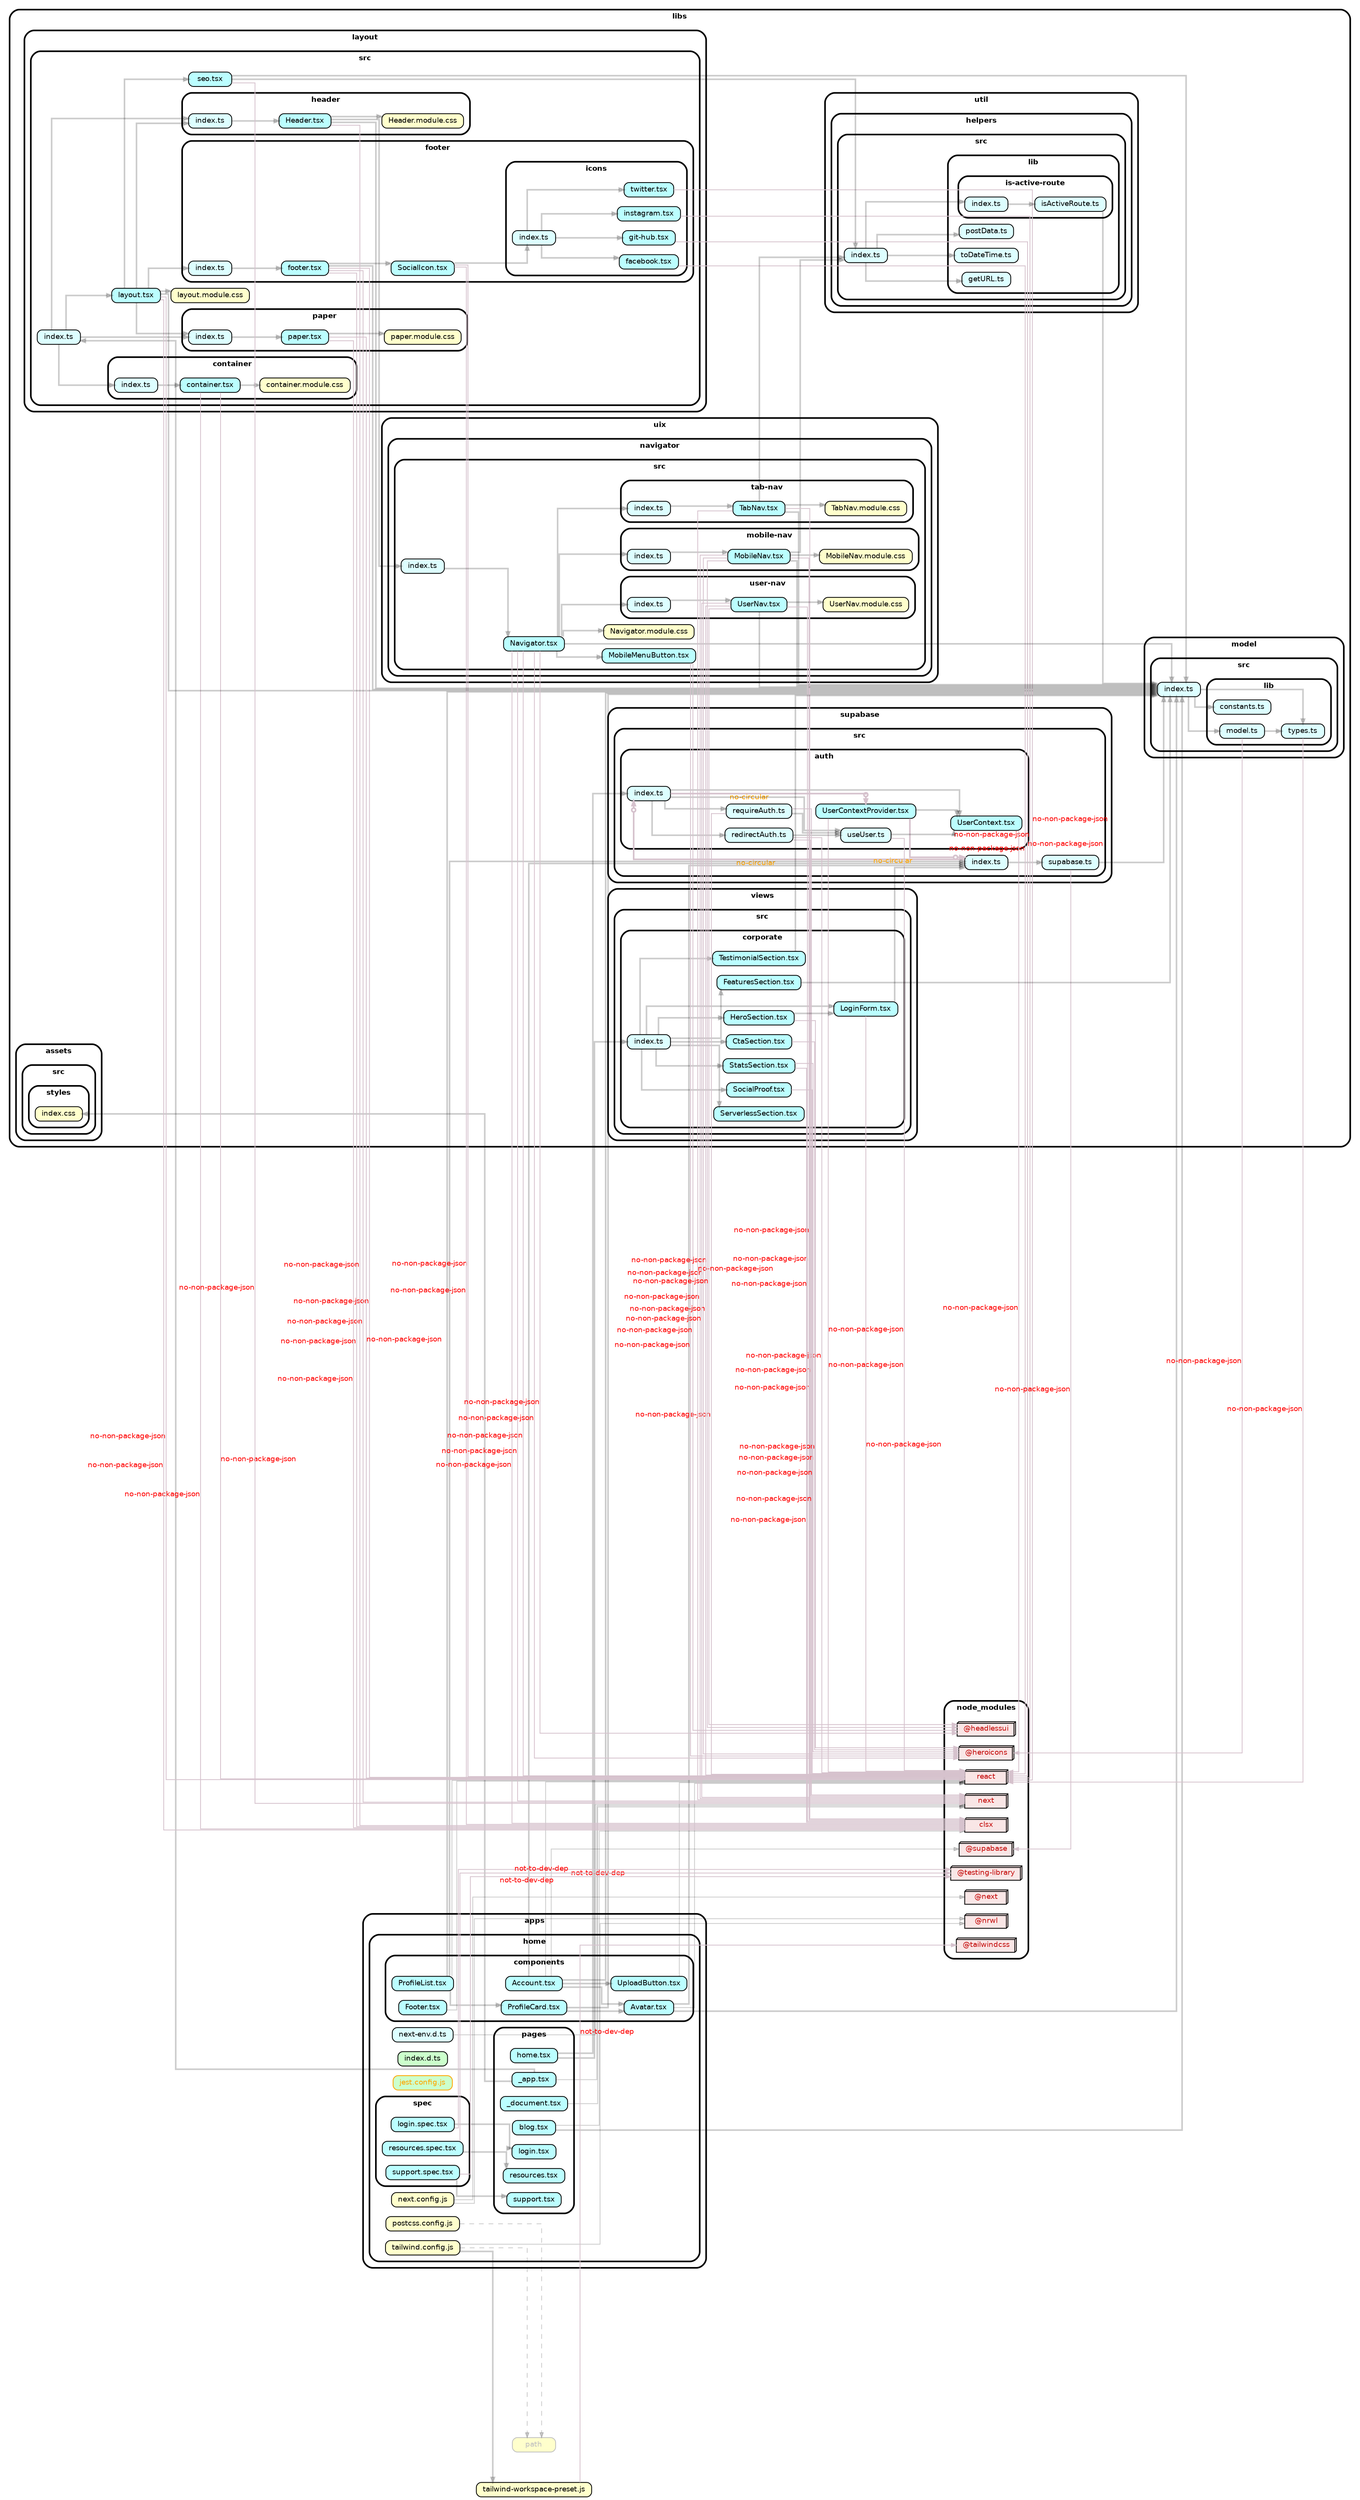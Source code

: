 strict digraph "dependency-cruiser output"{
    ordering="out" rankdir="LR" splines="ortho" overlap="false" nodesep="0.16" ranksep="0.18" fontname="Helvetica-bold" fontsize="9" style="rounded,bold,filled" fillcolor="#ffffff" compound="true"
    node [shape="box" style="rounded, filled" height="0.2" color="black" fillcolor="#ffffcc" fontcolor="black" fontname="Helvetica" fontsize="9"]
    edge [arrowhead="normal" arrowsize="0.6" penwidth="2.0" color="#00000033" fontname="Helvetica" fontsize="9"]

    subgraph "cluster_apps" {label="apps" subgraph "cluster_apps/home" {label="home" subgraph "cluster_apps/home/components" {label="components" "apps/home/components/Account.tsx" [label="Account.tsx" URL="apps/home/components/Account.tsx" fillcolor="#bbfeff"] } } }
    "apps/home/components/Account.tsx" -> "apps/home/components/UploadButton.tsx"
    "apps/home/components/Account.tsx" -> "apps/home/components/Avatar.tsx"
    "apps/home/components/Account.tsx" -> "node_modules/@supabase" [penwidth="1.0"]
    "apps/home/components/Account.tsx" -> "libs/model/src/index.ts"
    "apps/home/components/Account.tsx" -> "libs/supabase/src/index.ts"
    "apps/home/components/Account.tsx" -> "node_modules/react" [penwidth="1.0"]
    subgraph "cluster_apps" {label="apps" subgraph "cluster_apps/home" {label="home" subgraph "cluster_apps/home/components" {label="components" "apps/home/components/Avatar.tsx" [label="Avatar.tsx" URL="apps/home/components/Avatar.tsx" fillcolor="#bbfeff"] } } }
    "apps/home/components/Avatar.tsx" -> "libs/model/src/index.ts"
    "apps/home/components/Avatar.tsx" -> "libs/supabase/src/index.ts"
    "apps/home/components/Avatar.tsx" -> "node_modules/react" [penwidth="1.0"]
    subgraph "cluster_apps" {label="apps" subgraph "cluster_apps/home" {label="home" subgraph "cluster_apps/home/components" {label="components" "apps/home/components/Footer.tsx" [label="Footer.tsx" URL="apps/home/components/Footer.tsx" fillcolor="#bbfeff"] } } }
    "apps/home/components/Footer.tsx" -> "node_modules/react" [penwidth="1.0"]
    subgraph "cluster_apps" {label="apps" subgraph "cluster_apps/home" {label="home" subgraph "cluster_apps/home/components" {label="components" "apps/home/components/ProfileCard.tsx" [label="ProfileCard.tsx" URL="apps/home/components/ProfileCard.tsx" fillcolor="#bbfeff"] } } }
    "apps/home/components/ProfileCard.tsx" -> "apps/home/components/Avatar.tsx"
    "apps/home/components/ProfileCard.tsx" -> "libs/model/src/index.ts"
    subgraph "cluster_apps" {label="apps" subgraph "cluster_apps/home" {label="home" subgraph "cluster_apps/home/components" {label="components" "apps/home/components/ProfileList.tsx" [label="ProfileList.tsx" URL="apps/home/components/ProfileList.tsx" fillcolor="#bbfeff"] } } }
    "apps/home/components/ProfileList.tsx" -> "apps/home/components/ProfileCard.tsx"
    "apps/home/components/ProfileList.tsx" -> "libs/model/src/index.ts"
    "apps/home/components/ProfileList.tsx" -> "libs/supabase/src/index.ts"
    "apps/home/components/ProfileList.tsx" -> "node_modules/react" [penwidth="1.0"]
    subgraph "cluster_apps" {label="apps" subgraph "cluster_apps/home" {label="home" subgraph "cluster_apps/home/components" {label="components" "apps/home/components/UploadButton.tsx" [label="UploadButton.tsx" URL="apps/home/components/UploadButton.tsx" fillcolor="#bbfeff"] } } }
    "apps/home/components/UploadButton.tsx" -> "node_modules/react" [penwidth="1.0"]
    subgraph "cluster_apps" {label="apps" subgraph "cluster_apps/home" {label="home" "apps/home/index.d.ts" [label="index.d.ts" URL="apps/home/index.d.ts" fillcolor="#ccffcc"] } }
    subgraph "cluster_apps" {label="apps" subgraph "cluster_apps/home" {label="home" "apps/home/jest.config.js" [label="jest.config.js" tooltip="no-orphans" URL="apps/home/jest.config.js" fillcolor="#ccffcc" fontcolor="orange" color="orange"] } }
    subgraph "cluster_apps" {label="apps" subgraph "cluster_apps/home" {label="home" "apps/home/next-env.d.ts" [label="next-env.d.ts" URL="apps/home/next-env.d.ts" fillcolor="#ddfeff"] } }
    "apps/home/next-env.d.ts" -> "node_modules/next" [penwidth="1.0"]
    subgraph "cluster_apps" {label="apps" subgraph "cluster_apps/home" {label="home" "apps/home/next.config.js" [label="next.config.js" URL="apps/home/next.config.js" ] } }
    "apps/home/next.config.js" -> "node_modules/@next" [penwidth="1.0"]
    "apps/home/next.config.js" -> "node_modules/@nrwl" [penwidth="1.0"]
    subgraph "cluster_apps" {label="apps" subgraph "cluster_apps/home" {label="home" subgraph "cluster_apps/home/pages" {label="pages" "apps/home/pages/_app.tsx" [label="_app.tsx" URL="apps/home/pages/_app.tsx" fillcolor="#bbfeff"] } } }
    "apps/home/pages/_app.tsx" -> "libs/layout/src/index.ts"
    "apps/home/pages/_app.tsx" -> "libs/assets/src/styles/index.css"
    "apps/home/pages/_app.tsx" -> "node_modules/next" [penwidth="1.0"]
    subgraph "cluster_apps" {label="apps" subgraph "cluster_apps/home" {label="home" subgraph "cluster_apps/home/pages" {label="pages" "apps/home/pages/_document.tsx" [label="_document.tsx" URL="apps/home/pages/_document.tsx" fillcolor="#bbfeff"] } } }
    "apps/home/pages/_document.tsx" -> "node_modules/next" [penwidth="1.0"]
    subgraph "cluster_apps" {label="apps" subgraph "cluster_apps/home" {label="home" subgraph "cluster_apps/home/pages" {label="pages" "apps/home/pages/blog.tsx" [label="blog.tsx" URL="apps/home/pages/blog.tsx" fillcolor="#bbfeff"] } } }
    "apps/home/pages/blog.tsx" -> "libs/model/src/index.ts"
    "apps/home/pages/blog.tsx" -> "node_modules/clsx" [penwidth="1.0"]
    subgraph "cluster_apps" {label="apps" subgraph "cluster_apps/home" {label="home" subgraph "cluster_apps/home/pages" {label="pages" "apps/home/pages/home.tsx" [label="home.tsx" URL="apps/home/pages/home.tsx" fillcolor="#bbfeff"] } } }
    "apps/home/pages/home.tsx" -> "libs/supabase/src/auth/index.ts"
    "apps/home/pages/home.tsx" -> "libs/views/src/corporate/index.ts"
    subgraph "cluster_apps" {label="apps" subgraph "cluster_apps/home" {label="home" subgraph "cluster_apps/home/pages" {label="pages" "apps/home/pages/login.tsx" [label="login.tsx" URL="apps/home/pages/login.tsx" fillcolor="#bbfeff"] } } }
    subgraph "cluster_apps" {label="apps" subgraph "cluster_apps/home" {label="home" subgraph "cluster_apps/home/pages" {label="pages" "apps/home/pages/resources.tsx" [label="resources.tsx" URL="apps/home/pages/resources.tsx" fillcolor="#bbfeff"] } } }
    subgraph "cluster_apps" {label="apps" subgraph "cluster_apps/home" {label="home" subgraph "cluster_apps/home/pages" {label="pages" "apps/home/pages/support.tsx" [label="support.tsx" URL="apps/home/pages/support.tsx" fillcolor="#bbfeff"] } } }
    subgraph "cluster_apps" {label="apps" subgraph "cluster_apps/home" {label="home" "apps/home/postcss.config.js" [label="postcss.config.js" URL="apps/home/postcss.config.js" ] } }
    "apps/home/postcss.config.js" -> "path" [style="dashed" penwidth="1.0"]
    subgraph "cluster_apps" {label="apps" subgraph "cluster_apps/home" {label="home" subgraph "cluster_apps/home/spec" {label="spec" "apps/home/spec/login.spec.tsx" [label="login.spec.tsx" URL="apps/home/spec/login.spec.tsx" fillcolor="#bbfeff"] } } }
    "apps/home/spec/login.spec.tsx" -> "apps/home/pages/login.tsx"
    "apps/home/spec/login.spec.tsx" -> "node_modules/@testing-library" [xlabel="not-to-dev-dep" tooltip="not-to-dev-dep" penwidth="1.0" fontcolor="red" color="#d6c2cd"]
    subgraph "cluster_apps" {label="apps" subgraph "cluster_apps/home" {label="home" subgraph "cluster_apps/home/spec" {label="spec" "apps/home/spec/resources.spec.tsx" [label="resources.spec.tsx" URL="apps/home/spec/resources.spec.tsx" fillcolor="#bbfeff"] } } }
    "apps/home/spec/resources.spec.tsx" -> "apps/home/pages/resources.tsx"
    "apps/home/spec/resources.spec.tsx" -> "node_modules/@testing-library" [xlabel="not-to-dev-dep" tooltip="not-to-dev-dep" penwidth="1.0" fontcolor="red" color="#d6c2cd"]
    subgraph "cluster_apps" {label="apps" subgraph "cluster_apps/home" {label="home" subgraph "cluster_apps/home/spec" {label="spec" "apps/home/spec/support.spec.tsx" [label="support.spec.tsx" URL="apps/home/spec/support.spec.tsx" fillcolor="#bbfeff"] } } }
    "apps/home/spec/support.spec.tsx" -> "apps/home/pages/support.tsx"
    "apps/home/spec/support.spec.tsx" -> "node_modules/@testing-library" [xlabel="not-to-dev-dep" tooltip="not-to-dev-dep" penwidth="1.0" fontcolor="red" color="#d6c2cd"]
    subgraph "cluster_apps" {label="apps" subgraph "cluster_apps/home" {label="home" "apps/home/tailwind.config.js" [label="tailwind.config.js" URL="apps/home/tailwind.config.js" ] } }
    "apps/home/tailwind.config.js" -> "tailwind-workspace-preset.js"
    "apps/home/tailwind.config.js" -> "node_modules/@nrwl" [penwidth="1.0"]
    "apps/home/tailwind.config.js" -> "path" [style="dashed" penwidth="1.0"]
    subgraph "cluster_libs" {label="libs" subgraph "cluster_libs/assets" {label="assets" subgraph "cluster_libs/assets/src" {label="src" subgraph "cluster_libs/assets/src/styles" {label="styles" "libs/assets/src/styles/index.css" [label="index.css" URL="libs/assets/src/styles/index.css" ] } } } }
    subgraph "cluster_libs" {label="libs" subgraph "cluster_libs/layout" {label="layout" subgraph "cluster_libs/layout/src" {label="src" subgraph "cluster_libs/layout/src/container" {label="container" "libs/layout/src/container/container.module.css" [label="container.module.css" URL="libs/layout/src/container/container.module.css" ] } } } }
    subgraph "cluster_libs" {label="libs" subgraph "cluster_libs/layout" {label="layout" subgraph "cluster_libs/layout/src" {label="src" subgraph "cluster_libs/layout/src/container" {label="container" "libs/layout/src/container/container.tsx" [label="container.tsx" URL="libs/layout/src/container/container.tsx" fillcolor="#bbfeff"] } } } }
    "libs/layout/src/container/container.tsx" -> "libs/layout/src/container/container.module.css"
    "libs/layout/src/container/container.tsx" -> "node_modules/clsx" [xlabel="no-non-package-json" tooltip="no-non-package-json" penwidth="1.0" fontcolor="red" color="#d6c2cd"]
    "libs/layout/src/container/container.tsx" -> "node_modules/react" [xlabel="no-non-package-json" tooltip="no-non-package-json" penwidth="1.0" fontcolor="red" color="#d6c2cd"]
    subgraph "cluster_libs" {label="libs" subgraph "cluster_libs/layout" {label="layout" subgraph "cluster_libs/layout/src" {label="src" subgraph "cluster_libs/layout/src/container" {label="container" "libs/layout/src/container/index.ts" [label="index.ts" URL="libs/layout/src/container/index.ts" fillcolor="#ddfeff"] } } } }
    "libs/layout/src/container/index.ts" -> "libs/layout/src/container/container.tsx"
    subgraph "cluster_libs" {label="libs" subgraph "cluster_libs/layout" {label="layout" subgraph "cluster_libs/layout/src" {label="src" subgraph "cluster_libs/layout/src/footer" {label="footer" "libs/layout/src/footer/SocialIcon.tsx" [label="SocialIcon.tsx" URL="libs/layout/src/footer/SocialIcon.tsx" fillcolor="#bbfeff"] } } } }
    "libs/layout/src/footer/SocialIcon.tsx" -> "libs/layout/src/footer/icons/index.ts"
    "libs/layout/src/footer/SocialIcon.tsx" -> "node_modules/clsx" [xlabel="no-non-package-json" tooltip="no-non-package-json" penwidth="1.0" fontcolor="red" color="#d6c2cd"]
    "libs/layout/src/footer/SocialIcon.tsx" -> "node_modules/react" [xlabel="no-non-package-json" tooltip="no-non-package-json" penwidth="1.0" fontcolor="red" color="#d6c2cd"]
    subgraph "cluster_libs" {label="libs" subgraph "cluster_libs/layout" {label="layout" subgraph "cluster_libs/layout/src" {label="src" subgraph "cluster_libs/layout/src/footer" {label="footer" "libs/layout/src/footer/footer.tsx" [label="footer.tsx" URL="libs/layout/src/footer/footer.tsx" fillcolor="#bbfeff"] } } } }
    "libs/layout/src/footer/footer.tsx" -> "libs/layout/src/footer/SocialIcon.tsx"
    "libs/layout/src/footer/footer.tsx" -> "libs/model/src/index.ts"
    "libs/layout/src/footer/footer.tsx" -> "node_modules/clsx" [xlabel="no-non-package-json" tooltip="no-non-package-json" penwidth="1.0" fontcolor="red" color="#d6c2cd"]
    "libs/layout/src/footer/footer.tsx" -> "node_modules/next" [xlabel="no-non-package-json" tooltip="no-non-package-json" penwidth="1.0" fontcolor="red" color="#d6c2cd"]
    "libs/layout/src/footer/footer.tsx" -> "node_modules/react" [xlabel="no-non-package-json" tooltip="no-non-package-json" penwidth="1.0" fontcolor="red" color="#d6c2cd"]
    subgraph "cluster_libs" {label="libs" subgraph "cluster_libs/layout" {label="layout" subgraph "cluster_libs/layout/src" {label="src" subgraph "cluster_libs/layout/src/footer" {label="footer" subgraph "cluster_libs/layout/src/footer/icons" {label="icons" "libs/layout/src/footer/icons/facebook.tsx" [label="facebook.tsx" URL="libs/layout/src/footer/icons/facebook.tsx" fillcolor="#bbfeff"] } } } } }
    "libs/layout/src/footer/icons/facebook.tsx" -> "node_modules/react" [xlabel="no-non-package-json" tooltip="no-non-package-json" penwidth="1.0" fontcolor="red" color="#d6c2cd"]
    subgraph "cluster_libs" {label="libs" subgraph "cluster_libs/layout" {label="layout" subgraph "cluster_libs/layout/src" {label="src" subgraph "cluster_libs/layout/src/footer" {label="footer" subgraph "cluster_libs/layout/src/footer/icons" {label="icons" "libs/layout/src/footer/icons/git-hub.tsx" [label="git-hub.tsx" URL="libs/layout/src/footer/icons/git-hub.tsx" fillcolor="#bbfeff"] } } } } }
    "libs/layout/src/footer/icons/git-hub.tsx" -> "node_modules/react" [xlabel="no-non-package-json" tooltip="no-non-package-json" penwidth="1.0" fontcolor="red" color="#d6c2cd"]
    subgraph "cluster_libs" {label="libs" subgraph "cluster_libs/layout" {label="layout" subgraph "cluster_libs/layout/src" {label="src" subgraph "cluster_libs/layout/src/footer" {label="footer" subgraph "cluster_libs/layout/src/footer/icons" {label="icons" "libs/layout/src/footer/icons/index.ts" [label="index.ts" URL="libs/layout/src/footer/icons/index.ts" fillcolor="#ddfeff"] } } } } }
    "libs/layout/src/footer/icons/index.ts" -> "libs/layout/src/footer/icons/facebook.tsx"
    "libs/layout/src/footer/icons/index.ts" -> "libs/layout/src/footer/icons/git-hub.tsx"
    "libs/layout/src/footer/icons/index.ts" -> "libs/layout/src/footer/icons/instagram.tsx"
    "libs/layout/src/footer/icons/index.ts" -> "libs/layout/src/footer/icons/twitter.tsx"
    subgraph "cluster_libs" {label="libs" subgraph "cluster_libs/layout" {label="layout" subgraph "cluster_libs/layout/src" {label="src" subgraph "cluster_libs/layout/src/footer" {label="footer" subgraph "cluster_libs/layout/src/footer/icons" {label="icons" "libs/layout/src/footer/icons/instagram.tsx" [label="instagram.tsx" URL="libs/layout/src/footer/icons/instagram.tsx" fillcolor="#bbfeff"] } } } } }
    "libs/layout/src/footer/icons/instagram.tsx" -> "node_modules/react" [xlabel="no-non-package-json" tooltip="no-non-package-json" penwidth="1.0" fontcolor="red" color="#d6c2cd"]
    subgraph "cluster_libs" {label="libs" subgraph "cluster_libs/layout" {label="layout" subgraph "cluster_libs/layout/src" {label="src" subgraph "cluster_libs/layout/src/footer" {label="footer" subgraph "cluster_libs/layout/src/footer/icons" {label="icons" "libs/layout/src/footer/icons/twitter.tsx" [label="twitter.tsx" URL="libs/layout/src/footer/icons/twitter.tsx" fillcolor="#bbfeff"] } } } } }
    "libs/layout/src/footer/icons/twitter.tsx" -> "node_modules/react" [xlabel="no-non-package-json" tooltip="no-non-package-json" penwidth="1.0" fontcolor="red" color="#d6c2cd"]
    subgraph "cluster_libs" {label="libs" subgraph "cluster_libs/layout" {label="layout" subgraph "cluster_libs/layout/src" {label="src" subgraph "cluster_libs/layout/src/footer" {label="footer" "libs/layout/src/footer/index.ts" [label="index.ts" URL="libs/layout/src/footer/index.ts" fillcolor="#ddfeff"] } } } }
    "libs/layout/src/footer/index.ts" -> "libs/layout/src/footer/footer.tsx"
    subgraph "cluster_libs" {label="libs" subgraph "cluster_libs/layout" {label="layout" subgraph "cluster_libs/layout/src" {label="src" subgraph "cluster_libs/layout/src/header" {label="header" "libs/layout/src/header/Header.module.css" [label="Header.module.css" URL="libs/layout/src/header/Header.module.css" ] } } } }
    subgraph "cluster_libs" {label="libs" subgraph "cluster_libs/layout" {label="layout" subgraph "cluster_libs/layout/src" {label="src" subgraph "cluster_libs/layout/src/header" {label="header" "libs/layout/src/header/Header.tsx" [label="Header.tsx" URL="libs/layout/src/header/Header.tsx" fillcolor="#bbfeff"] } } } }
    "libs/layout/src/header/Header.tsx" -> "libs/layout/src/header/Header.module.css"
    "libs/layout/src/header/Header.tsx" -> "libs/model/src/index.ts"
    "libs/layout/src/header/Header.tsx" -> "libs/uix/navigator/src/index.ts"
    "libs/layout/src/header/Header.tsx" -> "node_modules/clsx" [xlabel="no-non-package-json" tooltip="no-non-package-json" penwidth="1.0" fontcolor="red" color="#d6c2cd"]
    subgraph "cluster_libs" {label="libs" subgraph "cluster_libs/layout" {label="layout" subgraph "cluster_libs/layout/src" {label="src" subgraph "cluster_libs/layout/src/header" {label="header" "libs/layout/src/header/index.ts" [label="index.ts" URL="libs/layout/src/header/index.ts" fillcolor="#ddfeff"] } } } }
    "libs/layout/src/header/index.ts" -> "libs/layout/src/header/Header.tsx"
    subgraph "cluster_libs" {label="libs" subgraph "cluster_libs/layout" {label="layout" subgraph "cluster_libs/layout/src" {label="src" "libs/layout/src/index.ts" [label="index.ts" URL="libs/layout/src/index.ts" fillcolor="#ddfeff"] } } }
    "libs/layout/src/index.ts" -> "libs/layout/src/container/index.ts"
    "libs/layout/src/index.ts" -> "libs/layout/src/header/index.ts"
    "libs/layout/src/index.ts" -> "libs/layout/src/layout.tsx"
    "libs/layout/src/index.ts" -> "libs/layout/src/paper/index.ts"
    subgraph "cluster_libs" {label="libs" subgraph "cluster_libs/layout" {label="layout" subgraph "cluster_libs/layout/src" {label="src" "libs/layout/src/layout.module.css" [label="layout.module.css" URL="libs/layout/src/layout.module.css" ] } } }
    subgraph "cluster_libs" {label="libs" subgraph "cluster_libs/layout" {label="layout" subgraph "cluster_libs/layout/src" {label="src" "libs/layout/src/layout.tsx" [label="layout.tsx" URL="libs/layout/src/layout.tsx" fillcolor="#bbfeff"] } } }
    "libs/layout/src/layout.tsx" -> "libs/layout/src/footer/index.ts"
    "libs/layout/src/layout.tsx" -> "libs/layout/src/header/index.ts"
    "libs/layout/src/layout.tsx" -> "libs/layout/src/layout.module.css"
    "libs/layout/src/layout.tsx" -> "libs/layout/src/paper/index.ts"
    "libs/layout/src/layout.tsx" -> "libs/layout/src/seo.tsx"
    "libs/layout/src/layout.tsx" -> "libs/model/src/index.ts"
    "libs/layout/src/layout.tsx" -> "node_modules/clsx" [xlabel="no-non-package-json" tooltip="no-non-package-json" penwidth="1.0" fontcolor="red" color="#d6c2cd"]
    "libs/layout/src/layout.tsx" -> "node_modules/react" [xlabel="no-non-package-json" tooltip="no-non-package-json" penwidth="1.0" fontcolor="red" color="#d6c2cd"]
    subgraph "cluster_libs" {label="libs" subgraph "cluster_libs/layout" {label="layout" subgraph "cluster_libs/layout/src" {label="src" subgraph "cluster_libs/layout/src/paper" {label="paper" "libs/layout/src/paper/index.ts" [label="index.ts" URL="libs/layout/src/paper/index.ts" fillcolor="#ddfeff"] } } } }
    "libs/layout/src/paper/index.ts" -> "libs/layout/src/paper/paper.tsx"
    subgraph "cluster_libs" {label="libs" subgraph "cluster_libs/layout" {label="layout" subgraph "cluster_libs/layout/src" {label="src" subgraph "cluster_libs/layout/src/paper" {label="paper" "libs/layout/src/paper/paper.module.css" [label="paper.module.css" URL="libs/layout/src/paper/paper.module.css" ] } } } }
    subgraph "cluster_libs" {label="libs" subgraph "cluster_libs/layout" {label="layout" subgraph "cluster_libs/layout/src" {label="src" subgraph "cluster_libs/layout/src/paper" {label="paper" "libs/layout/src/paper/paper.tsx" [label="paper.tsx" URL="libs/layout/src/paper/paper.tsx" fillcolor="#bbfeff"] } } } }
    "libs/layout/src/paper/paper.tsx" -> "libs/layout/src/paper/paper.module.css"
    "libs/layout/src/paper/paper.tsx" -> "node_modules/clsx" [xlabel="no-non-package-json" tooltip="no-non-package-json" penwidth="1.0" fontcolor="red" color="#d6c2cd"]
    "libs/layout/src/paper/paper.tsx" -> "node_modules/react" [xlabel="no-non-package-json" tooltip="no-non-package-json" penwidth="1.0" fontcolor="red" color="#d6c2cd"]
    subgraph "cluster_libs" {label="libs" subgraph "cluster_libs/layout" {label="layout" subgraph "cluster_libs/layout/src" {label="src" "libs/layout/src/seo.tsx" [label="seo.tsx" URL="libs/layout/src/seo.tsx" fillcolor="#bbfeff"] } } }
    "libs/layout/src/seo.tsx" -> "libs/model/src/index.ts"
    "libs/layout/src/seo.tsx" -> "libs/util/helpers/src/index.ts"
    "libs/layout/src/seo.tsx" -> "node_modules/next" [xlabel="no-non-package-json" tooltip="no-non-package-json" penwidth="1.0" fontcolor="red" color="#d6c2cd"]
    subgraph "cluster_libs" {label="libs" subgraph "cluster_libs/model" {label="model" subgraph "cluster_libs/model/src" {label="src" "libs/model/src/index.ts" [label="index.ts" URL="libs/model/src/index.ts" fillcolor="#ddfeff"] } } }
    "libs/model/src/index.ts" -> "libs/model/src/lib/constants.ts"
    "libs/model/src/index.ts" -> "libs/model/src/lib/model.ts"
    "libs/model/src/index.ts" -> "libs/model/src/lib/types.ts"
    subgraph "cluster_libs" {label="libs" subgraph "cluster_libs/model" {label="model" subgraph "cluster_libs/model/src" {label="src" subgraph "cluster_libs/model/src/lib" {label="lib" "libs/model/src/lib/constants.ts" [label="constants.ts" URL="libs/model/src/lib/constants.ts" fillcolor="#ddfeff"] } } } }
    subgraph "cluster_libs" {label="libs" subgraph "cluster_libs/model" {label="model" subgraph "cluster_libs/model/src" {label="src" subgraph "cluster_libs/model/src/lib" {label="lib" "libs/model/src/lib/model.ts" [label="model.ts" URL="libs/model/src/lib/model.ts" fillcolor="#ddfeff"] } } } }
    "libs/model/src/lib/model.ts" -> "libs/model/src/lib/types.ts"
    "libs/model/src/lib/model.ts" -> "node_modules/@heroicons" [xlabel="no-non-package-json" tooltip="no-non-package-json" penwidth="1.0" fontcolor="red" color="#d6c2cd"]
    subgraph "cluster_libs" {label="libs" subgraph "cluster_libs/model" {label="model" subgraph "cluster_libs/model/src" {label="src" subgraph "cluster_libs/model/src/lib" {label="lib" "libs/model/src/lib/types.ts" [label="types.ts" URL="libs/model/src/lib/types.ts" fillcolor="#ddfeff"] } } } }
    "libs/model/src/lib/types.ts" -> "node_modules/react" [xlabel="no-non-package-json" tooltip="no-non-package-json" penwidth="1.0" fontcolor="red" color="#d6c2cd"]
    subgraph "cluster_libs" {label="libs" subgraph "cluster_libs/supabase" {label="supabase" subgraph "cluster_libs/supabase/src" {label="src" subgraph "cluster_libs/supabase/src/auth" {label="auth" "libs/supabase/src/auth/UserContext.tsx" [label="UserContext.tsx" URL="libs/supabase/src/auth/UserContext.tsx" fillcolor="#bbfeff"] } } } }
    "libs/supabase/src/auth/UserContext.tsx" -> "node_modules/react" [xlabel="no-non-package-json" tooltip="no-non-package-json" penwidth="1.0" fontcolor="red" color="#d6c2cd"]
    subgraph "cluster_libs" {label="libs" subgraph "cluster_libs/supabase" {label="supabase" subgraph "cluster_libs/supabase/src" {label="src" subgraph "cluster_libs/supabase/src/auth" {label="auth" "libs/supabase/src/auth/UserContextProvider.tsx" [label="UserContextProvider.tsx" URL="libs/supabase/src/auth/UserContextProvider.tsx" fillcolor="#bbfeff"] } } } }
    "libs/supabase/src/auth/UserContextProvider.tsx" -> "libs/supabase/src/index.ts" [xlabel="no-circular" tooltip="no-circular" arrowhead="normalnoneodot" fontcolor="orange" color="#d6c2cd"]
    "libs/supabase/src/auth/UserContextProvider.tsx" -> "libs/supabase/src/auth/UserContext.tsx"
    "libs/supabase/src/auth/UserContextProvider.tsx" -> "node_modules/react" [xlabel="no-non-package-json" tooltip="no-non-package-json" penwidth="1.0" fontcolor="red" color="#d6c2cd"]
    subgraph "cluster_libs" {label="libs" subgraph "cluster_libs/supabase" {label="supabase" subgraph "cluster_libs/supabase/src" {label="src" subgraph "cluster_libs/supabase/src/auth" {label="auth" "libs/supabase/src/auth/index.ts" [label="index.ts" URL="libs/supabase/src/auth/index.ts" fillcolor="#ddfeff"] } } } }
    "libs/supabase/src/auth/index.ts" -> "libs/supabase/src/auth/redirectAuth.ts"
    "libs/supabase/src/auth/index.ts" -> "libs/supabase/src/auth/requireAuth.ts"
    "libs/supabase/src/auth/index.ts" -> "libs/supabase/src/auth/UserContext.tsx"
    "libs/supabase/src/auth/index.ts" -> "libs/supabase/src/auth/UserContextProvider.tsx" [xlabel="no-circular" tooltip="no-circular" arrowhead="normalnoneodot" fontcolor="orange" color="#d6c2cd"]
    "libs/supabase/src/auth/index.ts" -> "libs/supabase/src/auth/useUser.ts"
    subgraph "cluster_libs" {label="libs" subgraph "cluster_libs/supabase" {label="supabase" subgraph "cluster_libs/supabase/src" {label="src" subgraph "cluster_libs/supabase/src/auth" {label="auth" "libs/supabase/src/auth/redirectAuth.ts" [label="redirectAuth.ts" URL="libs/supabase/src/auth/redirectAuth.ts" fillcolor="#ddfeff"] } } } }
    "libs/supabase/src/auth/redirectAuth.ts" -> "libs/supabase/src/auth/useUser.ts"
    "libs/supabase/src/auth/redirectAuth.ts" -> "node_modules/next" [xlabel="no-non-package-json" tooltip="no-non-package-json" penwidth="1.0" fontcolor="red" color="#d6c2cd"]
    "libs/supabase/src/auth/redirectAuth.ts" -> "node_modules/react" [xlabel="no-non-package-json" tooltip="no-non-package-json" penwidth="1.0" fontcolor="red" color="#d6c2cd"]
    subgraph "cluster_libs" {label="libs" subgraph "cluster_libs/supabase" {label="supabase" subgraph "cluster_libs/supabase/src" {label="src" subgraph "cluster_libs/supabase/src/auth" {label="auth" "libs/supabase/src/auth/requireAuth.ts" [label="requireAuth.ts" URL="libs/supabase/src/auth/requireAuth.ts" fillcolor="#ddfeff"] } } } }
    "libs/supabase/src/auth/requireAuth.ts" -> "libs/supabase/src/auth/useUser.ts"
    "libs/supabase/src/auth/requireAuth.ts" -> "node_modules/next" [xlabel="no-non-package-json" tooltip="no-non-package-json" penwidth="1.0" fontcolor="red" color="#d6c2cd"]
    "libs/supabase/src/auth/requireAuth.ts" -> "node_modules/react" [xlabel="no-non-package-json" tooltip="no-non-package-json" penwidth="1.0" fontcolor="red" color="#d6c2cd"]
    subgraph "cluster_libs" {label="libs" subgraph "cluster_libs/supabase" {label="supabase" subgraph "cluster_libs/supabase/src" {label="src" subgraph "cluster_libs/supabase/src/auth" {label="auth" "libs/supabase/src/auth/useUser.ts" [label="useUser.ts" URL="libs/supabase/src/auth/useUser.ts" fillcolor="#ddfeff"] } } } }
    "libs/supabase/src/auth/useUser.ts" -> "libs/supabase/src/auth/UserContext.tsx"
    "libs/supabase/src/auth/useUser.ts" -> "node_modules/react" [xlabel="no-non-package-json" tooltip="no-non-package-json" penwidth="1.0" fontcolor="red" color="#d6c2cd"]
    subgraph "cluster_libs" {label="libs" subgraph "cluster_libs/supabase" {label="supabase" subgraph "cluster_libs/supabase/src" {label="src" "libs/supabase/src/index.ts" [label="index.ts" URL="libs/supabase/src/index.ts" fillcolor="#ddfeff"] } } }
    "libs/supabase/src/index.ts" -> "libs/supabase/src/auth/index.ts" [xlabel="no-circular" tooltip="no-circular" arrowhead="normalnoneodot" fontcolor="orange" color="#d6c2cd"]
    "libs/supabase/src/index.ts" -> "libs/supabase/src/supabase.ts"
    subgraph "cluster_libs" {label="libs" subgraph "cluster_libs/supabase" {label="supabase" subgraph "cluster_libs/supabase/src" {label="src" "libs/supabase/src/supabase.ts" [label="supabase.ts" URL="libs/supabase/src/supabase.ts" fillcolor="#ddfeff"] } } }
    "libs/supabase/src/supabase.ts" -> "node_modules/@supabase" [xlabel="no-non-package-json" tooltip="no-non-package-json" penwidth="1.0" fontcolor="red" color="#d6c2cd"]
    "libs/supabase/src/supabase.ts" -> "libs/model/src/index.ts"
    subgraph "cluster_libs" {label="libs" subgraph "cluster_libs/uix" {label="uix" subgraph "cluster_libs/uix/navigator" {label="navigator" subgraph "cluster_libs/uix/navigator/src" {label="src" "libs/uix/navigator/src/MobileMenuButton.tsx" [label="MobileMenuButton.tsx" URL="libs/uix/navigator/src/MobileMenuButton.tsx" fillcolor="#bbfeff"] } } } }
    "libs/uix/navigator/src/MobileMenuButton.tsx" -> "node_modules/@headlessui" [xlabel="no-non-package-json" tooltip="no-non-package-json" penwidth="1.0" fontcolor="red" color="#d6c2cd"]
    "libs/uix/navigator/src/MobileMenuButton.tsx" -> "node_modules/@heroicons" [xlabel="no-non-package-json" tooltip="no-non-package-json" penwidth="1.0" fontcolor="red" color="#d6c2cd"]
    subgraph "cluster_libs" {label="libs" subgraph "cluster_libs/uix" {label="uix" subgraph "cluster_libs/uix/navigator" {label="navigator" subgraph "cluster_libs/uix/navigator/src" {label="src" "libs/uix/navigator/src/Navigator.module.css" [label="Navigator.module.css" URL="libs/uix/navigator/src/Navigator.module.css" ] } } } }
    subgraph "cluster_libs" {label="libs" subgraph "cluster_libs/uix" {label="uix" subgraph "cluster_libs/uix/navigator" {label="navigator" subgraph "cluster_libs/uix/navigator/src" {label="src" "libs/uix/navigator/src/Navigator.tsx" [label="Navigator.tsx" URL="libs/uix/navigator/src/Navigator.tsx" fillcolor="#bbfeff"] } } } }
    "libs/uix/navigator/src/Navigator.tsx" -> "libs/uix/navigator/src/mobile-nav/index.ts"
    "libs/uix/navigator/src/Navigator.tsx" -> "libs/uix/navigator/src/MobileMenuButton.tsx"
    "libs/uix/navigator/src/Navigator.tsx" -> "libs/uix/navigator/src/Navigator.module.css"
    "libs/uix/navigator/src/Navigator.tsx" -> "libs/uix/navigator/src/tab-nav/index.ts"
    "libs/uix/navigator/src/Navigator.tsx" -> "libs/uix/navigator/src/user-nav/index.ts"
    "libs/uix/navigator/src/Navigator.tsx" -> "node_modules/@headlessui" [xlabel="no-non-package-json" tooltip="no-non-package-json" penwidth="1.0" fontcolor="red" color="#d6c2cd"]
    "libs/uix/navigator/src/Navigator.tsx" -> "node_modules/@heroicons" [xlabel="no-non-package-json" tooltip="no-non-package-json" penwidth="1.0" fontcolor="red" color="#d6c2cd"]
    "libs/uix/navigator/src/Navigator.tsx" -> "libs/model/src/index.ts"
    "libs/uix/navigator/src/Navigator.tsx" -> "node_modules/clsx" [xlabel="no-non-package-json" tooltip="no-non-package-json" penwidth="1.0" fontcolor="red" color="#d6c2cd"]
    "libs/uix/navigator/src/Navigator.tsx" -> "node_modules/next" [xlabel="no-non-package-json" tooltip="no-non-package-json" penwidth="1.0" fontcolor="red" color="#d6c2cd"]
    "libs/uix/navigator/src/Navigator.tsx" -> "node_modules/react" [xlabel="no-non-package-json" tooltip="no-non-package-json" penwidth="1.0" fontcolor="red" color="#d6c2cd"]
    subgraph "cluster_libs" {label="libs" subgraph "cluster_libs/uix" {label="uix" subgraph "cluster_libs/uix/navigator" {label="navigator" subgraph "cluster_libs/uix/navigator/src" {label="src" "libs/uix/navigator/src/index.ts" [label="index.ts" URL="libs/uix/navigator/src/index.ts" fillcolor="#ddfeff"] } } } }
    "libs/uix/navigator/src/index.ts" -> "libs/uix/navigator/src/Navigator.tsx"
    subgraph "cluster_libs" {label="libs" subgraph "cluster_libs/uix" {label="uix" subgraph "cluster_libs/uix/navigator" {label="navigator" subgraph "cluster_libs/uix/navigator/src" {label="src" subgraph "cluster_libs/uix/navigator/src/mobile-nav" {label="mobile-nav" "libs/uix/navigator/src/mobile-nav/MobileNav.module.css" [label="MobileNav.module.css" URL="libs/uix/navigator/src/mobile-nav/MobileNav.module.css" ] } } } } }
    subgraph "cluster_libs" {label="libs" subgraph "cluster_libs/uix" {label="uix" subgraph "cluster_libs/uix/navigator" {label="navigator" subgraph "cluster_libs/uix/navigator/src" {label="src" subgraph "cluster_libs/uix/navigator/src/mobile-nav" {label="mobile-nav" "libs/uix/navigator/src/mobile-nav/MobileNav.tsx" [label="MobileNav.tsx" URL="libs/uix/navigator/src/mobile-nav/MobileNav.tsx" fillcolor="#bbfeff"] } } } } }
    "libs/uix/navigator/src/mobile-nav/MobileNav.tsx" -> "libs/uix/navigator/src/mobile-nav/MobileNav.module.css"
    "libs/uix/navigator/src/mobile-nav/MobileNav.tsx" -> "node_modules/@headlessui" [xlabel="no-non-package-json" tooltip="no-non-package-json" penwidth="1.0" fontcolor="red" color="#d6c2cd"]
    "libs/uix/navigator/src/mobile-nav/MobileNav.tsx" -> "node_modules/@heroicons" [xlabel="no-non-package-json" tooltip="no-non-package-json" penwidth="1.0" fontcolor="red" color="#d6c2cd"]
    "libs/uix/navigator/src/mobile-nav/MobileNav.tsx" -> "libs/model/src/index.ts"
    "libs/uix/navigator/src/mobile-nav/MobileNav.tsx" -> "libs/util/helpers/src/index.ts"
    "libs/uix/navigator/src/mobile-nav/MobileNav.tsx" -> "node_modules/clsx" [xlabel="no-non-package-json" tooltip="no-non-package-json" penwidth="1.0" fontcolor="red" color="#d6c2cd"]
    "libs/uix/navigator/src/mobile-nav/MobileNav.tsx" -> "node_modules/next" [xlabel="no-non-package-json" tooltip="no-non-package-json" penwidth="1.0" fontcolor="red" color="#d6c2cd"]
    subgraph "cluster_libs" {label="libs" subgraph "cluster_libs/uix" {label="uix" subgraph "cluster_libs/uix/navigator" {label="navigator" subgraph "cluster_libs/uix/navigator/src" {label="src" subgraph "cluster_libs/uix/navigator/src/mobile-nav" {label="mobile-nav" "libs/uix/navigator/src/mobile-nav/index.ts" [label="index.ts" URL="libs/uix/navigator/src/mobile-nav/index.ts" fillcolor="#ddfeff"] } } } } }
    "libs/uix/navigator/src/mobile-nav/index.ts" -> "libs/uix/navigator/src/mobile-nav/MobileNav.tsx"
    subgraph "cluster_libs" {label="libs" subgraph "cluster_libs/uix" {label="uix" subgraph "cluster_libs/uix/navigator" {label="navigator" subgraph "cluster_libs/uix/navigator/src" {label="src" subgraph "cluster_libs/uix/navigator/src/tab-nav" {label="tab-nav" "libs/uix/navigator/src/tab-nav/TabNav.module.css" [label="TabNav.module.css" URL="libs/uix/navigator/src/tab-nav/TabNav.module.css" ] } } } } }
    subgraph "cluster_libs" {label="libs" subgraph "cluster_libs/uix" {label="uix" subgraph "cluster_libs/uix/navigator" {label="navigator" subgraph "cluster_libs/uix/navigator/src" {label="src" subgraph "cluster_libs/uix/navigator/src/tab-nav" {label="tab-nav" "libs/uix/navigator/src/tab-nav/TabNav.tsx" [label="TabNav.tsx" URL="libs/uix/navigator/src/tab-nav/TabNav.tsx" fillcolor="#bbfeff"] } } } } }
    "libs/uix/navigator/src/tab-nav/TabNav.tsx" -> "libs/uix/navigator/src/tab-nav/TabNav.module.css"
    "libs/uix/navigator/src/tab-nav/TabNav.tsx" -> "libs/model/src/index.ts"
    "libs/uix/navigator/src/tab-nav/TabNav.tsx" -> "libs/util/helpers/src/index.ts"
    "libs/uix/navigator/src/tab-nav/TabNav.tsx" -> "node_modules/clsx" [xlabel="no-non-package-json" tooltip="no-non-package-json" penwidth="1.0" fontcolor="red" color="#d6c2cd"]
    "libs/uix/navigator/src/tab-nav/TabNav.tsx" -> "node_modules/next" [xlabel="no-non-package-json" tooltip="no-non-package-json" penwidth="1.0" fontcolor="red" color="#d6c2cd"]
    subgraph "cluster_libs" {label="libs" subgraph "cluster_libs/uix" {label="uix" subgraph "cluster_libs/uix/navigator" {label="navigator" subgraph "cluster_libs/uix/navigator/src" {label="src" subgraph "cluster_libs/uix/navigator/src/tab-nav" {label="tab-nav" "libs/uix/navigator/src/tab-nav/index.ts" [label="index.ts" URL="libs/uix/navigator/src/tab-nav/index.ts" fillcolor="#ddfeff"] } } } } }
    "libs/uix/navigator/src/tab-nav/index.ts" -> "libs/uix/navigator/src/tab-nav/TabNav.tsx"
    subgraph "cluster_libs" {label="libs" subgraph "cluster_libs/uix" {label="uix" subgraph "cluster_libs/uix/navigator" {label="navigator" subgraph "cluster_libs/uix/navigator/src" {label="src" subgraph "cluster_libs/uix/navigator/src/user-nav" {label="user-nav" "libs/uix/navigator/src/user-nav/UserNav.module.css" [label="UserNav.module.css" URL="libs/uix/navigator/src/user-nav/UserNav.module.css" ] } } } } }
    subgraph "cluster_libs" {label="libs" subgraph "cluster_libs/uix" {label="uix" subgraph "cluster_libs/uix/navigator" {label="navigator" subgraph "cluster_libs/uix/navigator/src" {label="src" subgraph "cluster_libs/uix/navigator/src/user-nav" {label="user-nav" "libs/uix/navigator/src/user-nav/UserNav.tsx" [label="UserNav.tsx" URL="libs/uix/navigator/src/user-nav/UserNav.tsx" fillcolor="#bbfeff"] } } } } }
    "libs/uix/navigator/src/user-nav/UserNav.tsx" -> "libs/uix/navigator/src/user-nav/UserNav.module.css"
    "libs/uix/navigator/src/user-nav/UserNav.tsx" -> "node_modules/@headlessui" [xlabel="no-non-package-json" tooltip="no-non-package-json" penwidth="1.0" fontcolor="red" color="#d6c2cd"]
    "libs/uix/navigator/src/user-nav/UserNav.tsx" -> "libs/model/src/index.ts"
    "libs/uix/navigator/src/user-nav/UserNav.tsx" -> "node_modules/clsx" [xlabel="no-non-package-json" tooltip="no-non-package-json" penwidth="1.0" fontcolor="red" color="#d6c2cd"]
    "libs/uix/navigator/src/user-nav/UserNav.tsx" -> "node_modules/next" [xlabel="no-non-package-json" tooltip="no-non-package-json" penwidth="1.0" fontcolor="red" color="#d6c2cd"]
    "libs/uix/navigator/src/user-nav/UserNav.tsx" -> "node_modules/react" [xlabel="no-non-package-json" tooltip="no-non-package-json" penwidth="1.0" fontcolor="red" color="#d6c2cd"]
    subgraph "cluster_libs" {label="libs" subgraph "cluster_libs/uix" {label="uix" subgraph "cluster_libs/uix/navigator" {label="navigator" subgraph "cluster_libs/uix/navigator/src" {label="src" subgraph "cluster_libs/uix/navigator/src/user-nav" {label="user-nav" "libs/uix/navigator/src/user-nav/index.ts" [label="index.ts" URL="libs/uix/navigator/src/user-nav/index.ts" fillcolor="#ddfeff"] } } } } }
    "libs/uix/navigator/src/user-nav/index.ts" -> "libs/uix/navigator/src/user-nav/UserNav.tsx"
    subgraph "cluster_libs" {label="libs" subgraph "cluster_libs/util" {label="util" subgraph "cluster_libs/util/helpers" {label="helpers" subgraph "cluster_libs/util/helpers/src" {label="src" "libs/util/helpers/src/index.ts" [label="index.ts" URL="libs/util/helpers/src/index.ts" fillcolor="#ddfeff"] } } } }
    "libs/util/helpers/src/index.ts" -> "libs/util/helpers/src/lib/getURL.ts"
    "libs/util/helpers/src/index.ts" -> "libs/util/helpers/src/lib/is-active-route/index.ts"
    "libs/util/helpers/src/index.ts" -> "libs/util/helpers/src/lib/postData.ts"
    "libs/util/helpers/src/index.ts" -> "libs/util/helpers/src/lib/toDateTime.ts"
    subgraph "cluster_libs" {label="libs" subgraph "cluster_libs/util" {label="util" subgraph "cluster_libs/util/helpers" {label="helpers" subgraph "cluster_libs/util/helpers/src" {label="src" subgraph "cluster_libs/util/helpers/src/lib" {label="lib" "libs/util/helpers/src/lib/getURL.ts" [label="getURL.ts" URL="libs/util/helpers/src/lib/getURL.ts" fillcolor="#ddfeff"] } } } } }
    subgraph "cluster_libs" {label="libs" subgraph "cluster_libs/util" {label="util" subgraph "cluster_libs/util/helpers" {label="helpers" subgraph "cluster_libs/util/helpers/src" {label="src" subgraph "cluster_libs/util/helpers/src/lib" {label="lib" subgraph "cluster_libs/util/helpers/src/lib/is-active-route" {label="is-active-route" "libs/util/helpers/src/lib/is-active-route/index.ts" [label="index.ts" URL="libs/util/helpers/src/lib/is-active-route/index.ts" fillcolor="#ddfeff"] } } } } } }
    "libs/util/helpers/src/lib/is-active-route/index.ts" -> "libs/util/helpers/src/lib/is-active-route/isActiveRoute.ts"
    subgraph "cluster_libs" {label="libs" subgraph "cluster_libs/util" {label="util" subgraph "cluster_libs/util/helpers" {label="helpers" subgraph "cluster_libs/util/helpers/src" {label="src" subgraph "cluster_libs/util/helpers/src/lib" {label="lib" subgraph "cluster_libs/util/helpers/src/lib/is-active-route" {label="is-active-route" "libs/util/helpers/src/lib/is-active-route/isActiveRoute.ts" [label="isActiveRoute.ts" URL="libs/util/helpers/src/lib/is-active-route/isActiveRoute.ts" fillcolor="#ddfeff"] } } } } } }
    "libs/util/helpers/src/lib/is-active-route/isActiveRoute.ts" -> "libs/model/src/index.ts"
    subgraph "cluster_libs" {label="libs" subgraph "cluster_libs/util" {label="util" subgraph "cluster_libs/util/helpers" {label="helpers" subgraph "cluster_libs/util/helpers/src" {label="src" subgraph "cluster_libs/util/helpers/src/lib" {label="lib" "libs/util/helpers/src/lib/postData.ts" [label="postData.ts" URL="libs/util/helpers/src/lib/postData.ts" fillcolor="#ddfeff"] } } } } }
    subgraph "cluster_libs" {label="libs" subgraph "cluster_libs/util" {label="util" subgraph "cluster_libs/util/helpers" {label="helpers" subgraph "cluster_libs/util/helpers/src" {label="src" subgraph "cluster_libs/util/helpers/src/lib" {label="lib" "libs/util/helpers/src/lib/toDateTime.ts" [label="toDateTime.ts" URL="libs/util/helpers/src/lib/toDateTime.ts" fillcolor="#ddfeff"] } } } } }
    subgraph "cluster_libs" {label="libs" subgraph "cluster_libs/views" {label="views" subgraph "cluster_libs/views/src" {label="src" subgraph "cluster_libs/views/src/corporate" {label="corporate" "libs/views/src/corporate/CtaSection.tsx" [label="CtaSection.tsx" URL="libs/views/src/corporate/CtaSection.tsx" fillcolor="#bbfeff"] } } } }
    "libs/views/src/corporate/CtaSection.tsx" -> "node_modules/@heroicons" [xlabel="no-non-package-json" tooltip="no-non-package-json" penwidth="1.0" fontcolor="red" color="#d6c2cd"]
    subgraph "cluster_libs" {label="libs" subgraph "cluster_libs/views" {label="views" subgraph "cluster_libs/views/src" {label="src" subgraph "cluster_libs/views/src/corporate" {label="corporate" "libs/views/src/corporate/FeaturesSection.tsx" [label="FeaturesSection.tsx" URL="libs/views/src/corporate/FeaturesSection.tsx" fillcolor="#bbfeff"] } } } }
    "libs/views/src/corporate/FeaturesSection.tsx" -> "libs/model/src/index.ts"
    subgraph "cluster_libs" {label="libs" subgraph "cluster_libs/views" {label="views" subgraph "cluster_libs/views/src" {label="src" subgraph "cluster_libs/views/src/corporate" {label="corporate" "libs/views/src/corporate/HeroSection.tsx" [label="HeroSection.tsx" URL="libs/views/src/corporate/HeroSection.tsx" fillcolor="#bbfeff"] } } } }
    "libs/views/src/corporate/HeroSection.tsx" -> "libs/views/src/corporate/LoginForm.tsx"
    "libs/views/src/corporate/HeroSection.tsx" -> "node_modules/@heroicons" [xlabel="no-non-package-json" tooltip="no-non-package-json" penwidth="1.0" fontcolor="red" color="#d6c2cd"]
    subgraph "cluster_libs" {label="libs" subgraph "cluster_libs/views" {label="views" subgraph "cluster_libs/views/src" {label="src" subgraph "cluster_libs/views/src/corporate" {label="corporate" "libs/views/src/corporate/LoginForm.tsx" [label="LoginForm.tsx" URL="libs/views/src/corporate/LoginForm.tsx" fillcolor="#bbfeff"] } } } }
    "libs/views/src/corporate/LoginForm.tsx" -> "libs/supabase/src/index.ts"
    "libs/views/src/corporate/LoginForm.tsx" -> "node_modules/react" [xlabel="no-non-package-json" tooltip="no-non-package-json" penwidth="1.0" fontcolor="red" color="#d6c2cd"]
    subgraph "cluster_libs" {label="libs" subgraph "cluster_libs/views" {label="views" subgraph "cluster_libs/views/src" {label="src" subgraph "cluster_libs/views/src/corporate" {label="corporate" "libs/views/src/corporate/ServerlessSection.tsx" [label="ServerlessSection.tsx" URL="libs/views/src/corporate/ServerlessSection.tsx" fillcolor="#bbfeff"] } } } }
    subgraph "cluster_libs" {label="libs" subgraph "cluster_libs/views" {label="views" subgraph "cluster_libs/views/src" {label="src" subgraph "cluster_libs/views/src/corporate" {label="corporate" "libs/views/src/corporate/SocialProof.tsx" [label="SocialProof.tsx" URL="libs/views/src/corporate/SocialProof.tsx" fillcolor="#bbfeff"] } } } }
    "libs/views/src/corporate/SocialProof.tsx" -> "node_modules/react" [xlabel="no-non-package-json" tooltip="no-non-package-json" penwidth="1.0" fontcolor="red" color="#d6c2cd"]
    subgraph "cluster_libs" {label="libs" subgraph "cluster_libs/views" {label="views" subgraph "cluster_libs/views/src" {label="src" subgraph "cluster_libs/views/src/corporate" {label="corporate" "libs/views/src/corporate/StatsSection.tsx" [label="StatsSection.tsx" URL="libs/views/src/corporate/StatsSection.tsx" fillcolor="#bbfeff"] } } } }
    "libs/views/src/corporate/StatsSection.tsx" -> "node_modules/@heroicons" [xlabel="no-non-package-json" tooltip="no-non-package-json" penwidth="1.0" fontcolor="red" color="#d6c2cd"]
    "libs/views/src/corporate/StatsSection.tsx" -> "node_modules/clsx" [xlabel="no-non-package-json" tooltip="no-non-package-json" penwidth="1.0" fontcolor="red" color="#d6c2cd"]
    subgraph "cluster_libs" {label="libs" subgraph "cluster_libs/views" {label="views" subgraph "cluster_libs/views/src" {label="src" subgraph "cluster_libs/views/src/corporate" {label="corporate" "libs/views/src/corporate/TestimonialSection.tsx" [label="TestimonialSection.tsx" URL="libs/views/src/corporate/TestimonialSection.tsx" fillcolor="#bbfeff"] } } } }
    "libs/views/src/corporate/TestimonialSection.tsx" -> "libs/model/src/index.ts"
    subgraph "cluster_libs" {label="libs" subgraph "cluster_libs/views" {label="views" subgraph "cluster_libs/views/src" {label="src" subgraph "cluster_libs/views/src/corporate" {label="corporate" "libs/views/src/corporate/index.ts" [label="index.ts" URL="libs/views/src/corporate/index.ts" fillcolor="#ddfeff"] } } } }
    "libs/views/src/corporate/index.ts" -> "libs/views/src/corporate/CtaSection.tsx"
    "libs/views/src/corporate/index.ts" -> "libs/views/src/corporate/FeaturesSection.tsx"
    "libs/views/src/corporate/index.ts" -> "libs/views/src/corporate/HeroSection.tsx"
    "libs/views/src/corporate/index.ts" -> "libs/views/src/corporate/LoginForm.tsx"
    "libs/views/src/corporate/index.ts" -> "libs/views/src/corporate/ServerlessSection.tsx"
    "libs/views/src/corporate/index.ts" -> "libs/views/src/corporate/SocialProof.tsx"
    "libs/views/src/corporate/index.ts" -> "libs/views/src/corporate/StatsSection.tsx"
    "libs/views/src/corporate/index.ts" -> "libs/views/src/corporate/TestimonialSection.tsx"
    subgraph "cluster_node_modules" {label="node_modules" "node_modules/@headlessui" [label="@headlessui" URL="node_modules/@headlessui" shape="box3d" fillcolor="#c40b0a1a" fontcolor="#c40b0a"] }
    subgraph "cluster_node_modules" {label="node_modules" "node_modules/@heroicons" [label="@heroicons" URL="node_modules/@heroicons" shape="box3d" fillcolor="#c40b0a1a" fontcolor="#c40b0a"] }
    subgraph "cluster_node_modules" {label="node_modules" "node_modules/@next" [label="@next" URL="node_modules/@next" shape="box3d" fillcolor="#c40b0a1a" fontcolor="#c40b0a"] }
    subgraph "cluster_node_modules" {label="node_modules" "node_modules/@nrwl" [label="@nrwl" URL="node_modules/@nrwl" shape="box3d" fillcolor="#c40b0a1a" fontcolor="#c40b0a"] }
    subgraph "cluster_node_modules" {label="node_modules" "node_modules/@supabase" [label="@supabase" URL="node_modules/@supabase" shape="box3d" fillcolor="#c40b0a1a" fontcolor="#c40b0a"] }
    subgraph "cluster_node_modules" {label="node_modules" "node_modules/@tailwindcss" [label="@tailwindcss" URL="node_modules/@tailwindcss" shape="box3d" fillcolor="#c40b0a1a" fontcolor="#c40b0a"] }
    subgraph "cluster_node_modules" {label="node_modules" "node_modules/@testing-library" [label="@testing-library" URL="node_modules/@testing-library" shape="box3d" fillcolor="#c40b0a1a" fontcolor="#c40b0a"] }
    subgraph "cluster_node_modules" {label="node_modules" "node_modules/clsx" [label="clsx" URL="node_modules/clsx" shape="box3d" fillcolor="#c40b0a1a" fontcolor="#c40b0a"] }
    subgraph "cluster_node_modules" {label="node_modules" "node_modules/next" [label="next" URL="node_modules/next" shape="box3d" fillcolor="#c40b0a1a" fontcolor="#c40b0a"] }
    subgraph "cluster_node_modules" {label="node_modules" "node_modules/react" [label="react" URL="node_modules/react" shape="box3d" fillcolor="#c40b0a1a" fontcolor="#c40b0a"] }
    "path" [label="path" color="grey" fontcolor="grey"]
    "tailwind-workspace-preset.js" [label="tailwind-workspace-preset.js" URL="tailwind-workspace-preset.js" ]
    "tailwind-workspace-preset.js" -> "node_modules/@tailwindcss" [xlabel="not-to-dev-dep" tooltip="not-to-dev-dep" penwidth="1.0" fontcolor="red" color="#d6c2cd"]
}
